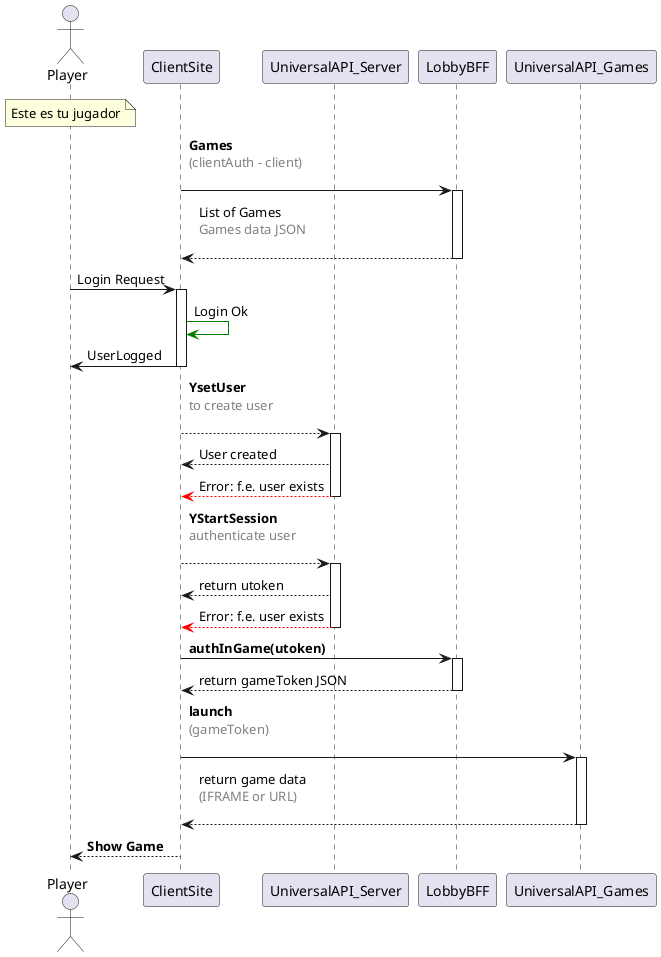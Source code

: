 @startuml GAMES
actor Player

participant ClientSite
participant UniversalAPI_Server
participant LobbyBFF
participant UniversalAPI_Games

note over of Player
  Este es tu jugador
end note
' ClientSite solicita la lista de juegos disponibles a UniversalAPI_Games
ClientSite -> LobbyBFF: **Games** \n<font color=gray>(clientAuth - client)</font>\n
activate LobbyBFF
LobbyBFF --> ClientSite: List of Games\n<font color=gray>Games data JSON</font>\n 
deactivate LobbyBFF

' El ClientSite llama al método createToken
Player -> ClientSite: Login Request
Activate ClientSite
ClientSite [#green]-> ClientSite: Login Ok
ClientSite -> Player: UserLogged
deactivate ClientSite

ClientSite --> UniversalAPI_Server: **YsetUser**  \n<font color=gray>to create user </font>\n
Activate UniversalAPI_Server
UniversalAPI_Server --> ClientSite: User created
UniversalAPI_Server -[#red]-> ClientSite: Error: f.e. user exists
deactivate UniversalAPI_Server

ClientSite --> UniversalAPI_Server: **YStartSession**  \n<font color=gray>authenticate user </font>\n
Activate UniversalAPI_Server
UniversalAPI_Server --> ClientSite: return utoken
UniversalAPI_Server -[#red]-> ClientSite: Error: f.e. user exists
deactivate UniversalAPI_Server

' El ClientSite usa el token para autenticar en el LobbyBFF
ClientSite -> LobbyBFF: **authInGame(utoken)**
Activate LobbyBFF
LobbyBFF --> ClientSite: return gameToken JSON
deactivate LobbyBFF


' El ClientSite usa el newToken para lanzar el juego en el LobbyBFF
ClientSite -> UniversalAPI_Games: **launch** \n<font color=gray>(gameToken)</font>\n
Activate UniversalAPI_Games

UniversalAPI_Games --> ClientSite:  return game data \n<font color=gray>(IFRAME or URL)</font>\n
deactivate UniversalAPI_Games

ClientSite --> Player: **Show Game**



@enduml


